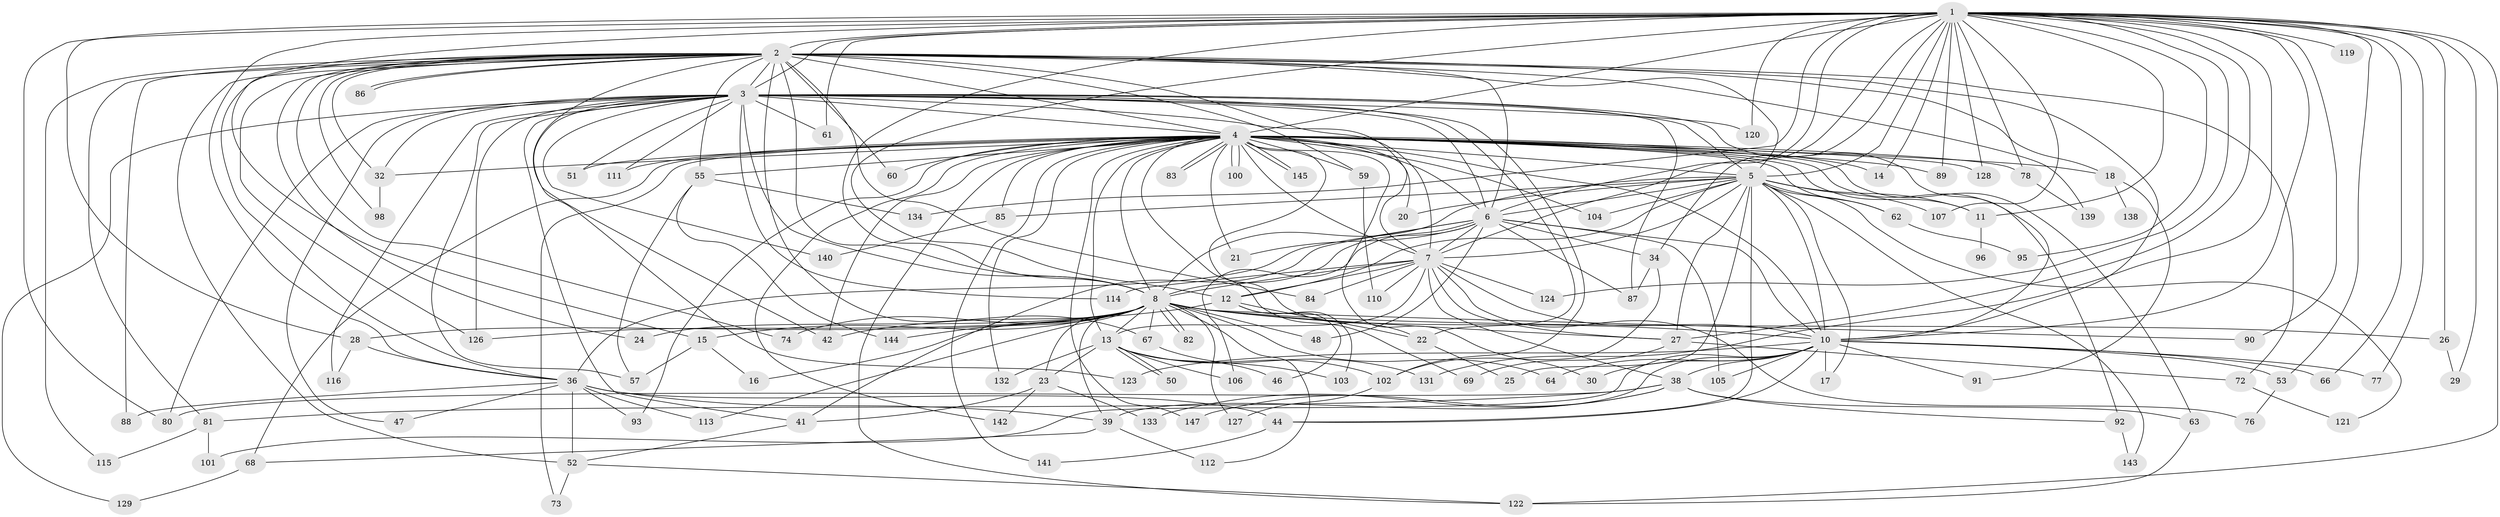 // Generated by graph-tools (version 1.1) at 2025/51/02/27/25 19:51:44]
// undirected, 116 vertices, 268 edges
graph export_dot {
graph [start="1"]
  node [color=gray90,style=filled];
  1 [super="+33"];
  2 [super="+37"];
  3 [super="+45"];
  4 [super="+9"];
  5 [super="+58"];
  6 [super="+43"];
  7 [super="+35"];
  8 [super="+19"];
  10 [super="+94"];
  11 [super="+40"];
  12 [super="+31"];
  13 [super="+54"];
  14;
  15;
  16;
  17 [super="+75"];
  18 [super="+109"];
  20;
  21;
  22 [super="+148"];
  23;
  24;
  25;
  26;
  27 [super="+79"];
  28;
  29;
  30;
  32 [super="+70"];
  34;
  36 [super="+71"];
  38 [super="+125"];
  39 [super="+49"];
  41 [super="+136"];
  42 [super="+97"];
  44 [super="+56"];
  46;
  47;
  48;
  50;
  51;
  52 [super="+65"];
  53;
  55 [super="+130"];
  57;
  59;
  60;
  61;
  62;
  63 [super="+146"];
  64;
  66;
  67;
  68;
  69;
  72;
  73;
  74;
  76;
  77;
  78;
  80;
  81 [super="+137"];
  82;
  83;
  84 [super="+99"];
  85;
  86;
  87 [super="+108"];
  88;
  89;
  90;
  91;
  92;
  93;
  95;
  96;
  98;
  100 [super="+117"];
  101;
  102 [super="+118"];
  103;
  104;
  105;
  106;
  107;
  110;
  111;
  112;
  113;
  114;
  115;
  116;
  119;
  120;
  121;
  122 [super="+135"];
  123;
  124;
  126 [super="+149"];
  127;
  128;
  129;
  131;
  132;
  133;
  134;
  138;
  139;
  140;
  141;
  142;
  143;
  144;
  145;
  147;
  1 -- 2;
  1 -- 3;
  1 -- 4 [weight=2];
  1 -- 5;
  1 -- 6;
  1 -- 7;
  1 -- 8;
  1 -- 10;
  1 -- 12;
  1 -- 14;
  1 -- 15;
  1 -- 26;
  1 -- 27 [weight=2];
  1 -- 28;
  1 -- 29;
  1 -- 34;
  1 -- 36;
  1 -- 53;
  1 -- 61;
  1 -- 66;
  1 -- 77;
  1 -- 78;
  1 -- 80;
  1 -- 89;
  1 -- 90;
  1 -- 95;
  1 -- 107;
  1 -- 119 [weight=2];
  1 -- 120;
  1 -- 122;
  1 -- 124;
  1 -- 128;
  1 -- 131;
  1 -- 134;
  1 -- 11;
  2 -- 3;
  2 -- 4 [weight=3];
  2 -- 5;
  2 -- 6;
  2 -- 7 [weight=2];
  2 -- 8;
  2 -- 10;
  2 -- 18 [weight=2];
  2 -- 24;
  2 -- 32;
  2 -- 36;
  2 -- 42;
  2 -- 60;
  2 -- 67;
  2 -- 72;
  2 -- 74;
  2 -- 81 [weight=2];
  2 -- 84;
  2 -- 86;
  2 -- 86;
  2 -- 88;
  2 -- 98;
  2 -- 115;
  2 -- 55;
  2 -- 59;
  2 -- 139;
  2 -- 52;
  2 -- 126;
  3 -- 4 [weight=2];
  3 -- 5 [weight=2];
  3 -- 6;
  3 -- 7;
  3 -- 8;
  3 -- 10;
  3 -- 22;
  3 -- 41;
  3 -- 47;
  3 -- 51;
  3 -- 57;
  3 -- 61;
  3 -- 80;
  3 -- 111;
  3 -- 114;
  3 -- 116;
  3 -- 120;
  3 -- 123;
  3 -- 126;
  3 -- 129;
  3 -- 140;
  3 -- 32;
  3 -- 102;
  3 -- 87;
  4 -- 5 [weight=2];
  4 -- 6 [weight=2];
  4 -- 7 [weight=2];
  4 -- 8 [weight=2];
  4 -- 10 [weight=2];
  4 -- 11;
  4 -- 13;
  4 -- 20;
  4 -- 22;
  4 -- 30;
  4 -- 32;
  4 -- 55;
  4 -- 60;
  4 -- 62;
  4 -- 68;
  4 -- 69;
  4 -- 73;
  4 -- 78;
  4 -- 83;
  4 -- 83;
  4 -- 93;
  4 -- 100 [weight=2];
  4 -- 100;
  4 -- 104;
  4 -- 111;
  4 -- 128;
  4 -- 132;
  4 -- 142;
  4 -- 145;
  4 -- 145;
  4 -- 147;
  4 -- 141;
  4 -- 14;
  4 -- 18;
  4 -- 21;
  4 -- 85;
  4 -- 89;
  4 -- 92;
  4 -- 51;
  4 -- 59;
  4 -- 63;
  4 -- 42;
  4 -- 122;
  5 -- 6;
  5 -- 7;
  5 -- 8;
  5 -- 10;
  5 -- 11;
  5 -- 17;
  5 -- 20;
  5 -- 25;
  5 -- 62;
  5 -- 85;
  5 -- 104;
  5 -- 107;
  5 -- 121;
  5 -- 143;
  5 -- 44;
  5 -- 27;
  5 -- 12;
  6 -- 7;
  6 -- 8;
  6 -- 10;
  6 -- 21;
  6 -- 34;
  6 -- 41;
  6 -- 48;
  6 -- 87;
  6 -- 105;
  6 -- 106;
  6 -- 36;
  7 -- 8;
  7 -- 10;
  7 -- 12;
  7 -- 13;
  7 -- 38;
  7 -- 84 [weight=2];
  7 -- 114;
  7 -- 124;
  7 -- 76;
  7 -- 110;
  7 -- 27;
  8 -- 10;
  8 -- 15;
  8 -- 16;
  8 -- 23;
  8 -- 24;
  8 -- 26;
  8 -- 27;
  8 -- 28;
  8 -- 39;
  8 -- 48;
  8 -- 64;
  8 -- 67;
  8 -- 74;
  8 -- 82;
  8 -- 82;
  8 -- 112;
  8 -- 113;
  8 -- 127;
  8 -- 144;
  8 -- 90;
  8 -- 13 [weight=2];
  8 -- 126;
  10 -- 17 [weight=2];
  10 -- 30;
  10 -- 38 [weight=2];
  10 -- 39;
  10 -- 44;
  10 -- 53;
  10 -- 64;
  10 -- 66;
  10 -- 77;
  10 -- 91;
  10 -- 101;
  10 -- 105;
  10 -- 123;
  11 -- 96 [weight=2];
  12 -- 46;
  12 -- 103;
  12 -- 42;
  12 -- 22;
  13 -- 23;
  13 -- 46;
  13 -- 50;
  13 -- 50;
  13 -- 102;
  13 -- 106;
  13 -- 132;
  13 -- 131;
  15 -- 16;
  15 -- 57;
  18 -- 91;
  18 -- 138 [weight=2];
  22 -- 25;
  23 -- 133;
  23 -- 142;
  23 -- 41;
  26 -- 29;
  27 -- 69;
  27 -- 72;
  28 -- 116;
  28 -- 36;
  32 -- 98;
  34 -- 87;
  34 -- 102;
  36 -- 44;
  36 -- 47;
  36 -- 52;
  36 -- 88;
  36 -- 93;
  36 -- 39;
  36 -- 113;
  38 -- 63;
  38 -- 81;
  38 -- 92;
  38 -- 133;
  38 -- 147;
  38 -- 80;
  39 -- 68;
  39 -- 112;
  41 -- 52;
  44 -- 141;
  52 -- 73;
  52 -- 122;
  53 -- 76;
  55 -- 144;
  55 -- 57;
  55 -- 134;
  59 -- 110;
  62 -- 95;
  63 -- 122;
  67 -- 103;
  68 -- 129;
  72 -- 121;
  78 -- 139;
  81 -- 101;
  81 -- 115;
  85 -- 140;
  92 -- 143;
  102 -- 127;
}
